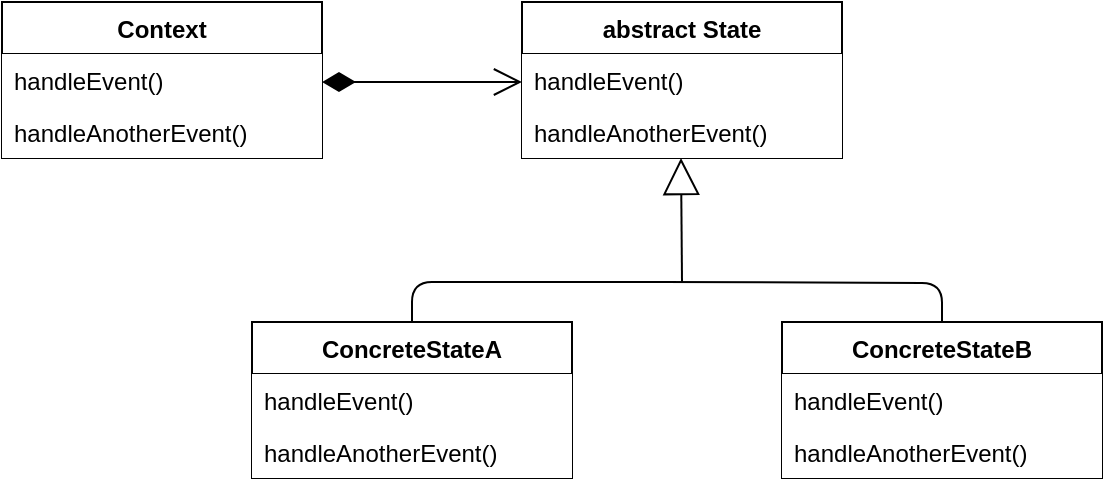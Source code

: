 <mxfile version="14.8.0" type="device"><diagram id="CdSbV1VmNjmZrLAAgKQh" name="Page-1"><mxGraphModel dx="926" dy="507" grid="1" gridSize="10" guides="1" tooltips="1" connect="1" arrows="1" fold="1" page="1" pageScale="1" pageWidth="850" pageHeight="1100" math="0" shadow="0"><root><mxCell id="0"/><mxCell id="1" parent="0"/><mxCell id="1GbGeil8IXUnLA-2tX2_-1" value="abstract State" style="swimlane;fontStyle=1;align=center;verticalAlign=top;childLayout=stackLayout;horizontal=1;startSize=26;horizontalStack=0;resizeParent=1;resizeParentMax=0;resizeLast=0;collapsible=1;marginBottom=0;" vertex="1" parent="1"><mxGeometry x="400" y="110" width="160" height="78" as="geometry"/></mxCell><mxCell id="1GbGeil8IXUnLA-2tX2_-5" value="handleEvent()" style="text;strokeColor=none;align=left;verticalAlign=top;spacingLeft=4;spacingRight=4;overflow=hidden;rotatable=0;points=[[0,0.5],[1,0.5]];portConstraint=eastwest;fillColor=#ffffff;" vertex="1" parent="1GbGeil8IXUnLA-2tX2_-1"><mxGeometry y="26" width="160" height="26" as="geometry"/></mxCell><mxCell id="1GbGeil8IXUnLA-2tX2_-4" value="handleAnotherEvent()" style="text;strokeColor=none;align=left;verticalAlign=top;spacingLeft=4;spacingRight=4;overflow=hidden;rotatable=0;points=[[0,0.5],[1,0.5]];portConstraint=eastwest;fillColor=#ffffff;" vertex="1" parent="1GbGeil8IXUnLA-2tX2_-1"><mxGeometry y="52" width="160" height="26" as="geometry"/></mxCell><mxCell id="1GbGeil8IXUnLA-2tX2_-6" value="ConcreteStateA" style="swimlane;fontStyle=1;align=center;verticalAlign=top;childLayout=stackLayout;horizontal=1;startSize=26;horizontalStack=0;resizeParent=1;resizeParentMax=0;resizeLast=0;collapsible=1;marginBottom=0;" vertex="1" parent="1"><mxGeometry x="265" y="270" width="160" height="78" as="geometry"/></mxCell><mxCell id="1GbGeil8IXUnLA-2tX2_-7" value="handleEvent()" style="text;strokeColor=none;align=left;verticalAlign=top;spacingLeft=4;spacingRight=4;overflow=hidden;rotatable=0;points=[[0,0.5],[1,0.5]];portConstraint=eastwest;fillColor=#ffffff;" vertex="1" parent="1GbGeil8IXUnLA-2tX2_-6"><mxGeometry y="26" width="160" height="26" as="geometry"/></mxCell><mxCell id="1GbGeil8IXUnLA-2tX2_-8" value="handleAnotherEvent()" style="text;strokeColor=none;align=left;verticalAlign=top;spacingLeft=4;spacingRight=4;overflow=hidden;rotatable=0;points=[[0,0.5],[1,0.5]];portConstraint=eastwest;fillColor=#ffffff;" vertex="1" parent="1GbGeil8IXUnLA-2tX2_-6"><mxGeometry y="52" width="160" height="26" as="geometry"/></mxCell><mxCell id="1GbGeil8IXUnLA-2tX2_-9" value="ConcreteStateB" style="swimlane;fontStyle=1;align=center;verticalAlign=top;childLayout=stackLayout;horizontal=1;startSize=26;horizontalStack=0;resizeParent=1;resizeParentMax=0;resizeLast=0;collapsible=1;marginBottom=0;" vertex="1" parent="1"><mxGeometry x="530" y="270" width="160" height="78" as="geometry"/></mxCell><mxCell id="1GbGeil8IXUnLA-2tX2_-10" value="handleEvent()" style="text;strokeColor=none;align=left;verticalAlign=top;spacingLeft=4;spacingRight=4;overflow=hidden;rotatable=0;points=[[0,0.5],[1,0.5]];portConstraint=eastwest;fillColor=#ffffff;" vertex="1" parent="1GbGeil8IXUnLA-2tX2_-9"><mxGeometry y="26" width="160" height="26" as="geometry"/></mxCell><mxCell id="1GbGeil8IXUnLA-2tX2_-11" value="handleAnotherEvent()" style="text;strokeColor=none;align=left;verticalAlign=top;spacingLeft=4;spacingRight=4;overflow=hidden;rotatable=0;points=[[0,0.5],[1,0.5]];portConstraint=eastwest;fillColor=#ffffff;" vertex="1" parent="1GbGeil8IXUnLA-2tX2_-9"><mxGeometry y="52" width="160" height="26" as="geometry"/></mxCell><mxCell id="1GbGeil8IXUnLA-2tX2_-13" value="" style="endArrow=block;endSize=16;endFill=0;html=1;" edge="1" parent="1"><mxGeometry width="160" relative="1" as="geometry"><mxPoint x="480" y="250" as="sourcePoint"/><mxPoint x="479.5" y="188" as="targetPoint"/></mxGeometry></mxCell><mxCell id="1GbGeil8IXUnLA-2tX2_-20" value="" style="endArrow=none;html=1;edgeStyle=orthogonalEdgeStyle;entryX=0.5;entryY=0;entryDx=0;entryDy=0;" edge="1" parent="1" target="1GbGeil8IXUnLA-2tX2_-9"><mxGeometry relative="1" as="geometry"><mxPoint x="470" y="250" as="sourcePoint"/><mxPoint x="660" y="240" as="targetPoint"/></mxGeometry></mxCell><mxCell id="1GbGeil8IXUnLA-2tX2_-24" value="" style="endArrow=none;html=1;edgeStyle=orthogonalEdgeStyle;exitX=0.5;exitY=0;exitDx=0;exitDy=0;" edge="1" parent="1" source="1GbGeil8IXUnLA-2tX2_-6"><mxGeometry relative="1" as="geometry"><mxPoint x="320" y="230" as="sourcePoint"/><mxPoint x="470" y="250" as="targetPoint"/><Array as="points"><mxPoint x="345" y="250"/><mxPoint x="440" y="250"/></Array></mxGeometry></mxCell><mxCell id="1GbGeil8IXUnLA-2tX2_-35" value="Context" style="swimlane;fontStyle=1;align=center;verticalAlign=top;childLayout=stackLayout;horizontal=1;startSize=26;horizontalStack=0;resizeParent=1;resizeParentMax=0;resizeLast=0;collapsible=1;marginBottom=0;" vertex="1" parent="1"><mxGeometry x="140" y="110" width="160" height="78" as="geometry"/></mxCell><mxCell id="1GbGeil8IXUnLA-2tX2_-36" value="handleEvent()" style="text;strokeColor=none;align=left;verticalAlign=top;spacingLeft=4;spacingRight=4;overflow=hidden;rotatable=0;points=[[0,0.5],[1,0.5]];portConstraint=eastwest;fillColor=#ffffff;" vertex="1" parent="1GbGeil8IXUnLA-2tX2_-35"><mxGeometry y="26" width="160" height="26" as="geometry"/></mxCell><mxCell id="1GbGeil8IXUnLA-2tX2_-37" value="handleAnotherEvent()" style="text;strokeColor=none;align=left;verticalAlign=top;spacingLeft=4;spacingRight=4;overflow=hidden;rotatable=0;points=[[0,0.5],[1,0.5]];portConstraint=eastwest;fillColor=#ffffff;" vertex="1" parent="1GbGeil8IXUnLA-2tX2_-35"><mxGeometry y="52" width="160" height="26" as="geometry"/></mxCell><mxCell id="1GbGeil8IXUnLA-2tX2_-39" value="" style="endArrow=open;html=1;endSize=12;startArrow=diamondThin;startSize=14;startFill=1;edgeStyle=orthogonalEdgeStyle;align=left;verticalAlign=bottom;" edge="1" parent="1"><mxGeometry x="-1" y="3" relative="1" as="geometry"><mxPoint x="300" y="150" as="sourcePoint"/><mxPoint x="400" y="150" as="targetPoint"/></mxGeometry></mxCell></root></mxGraphModel></diagram></mxfile>